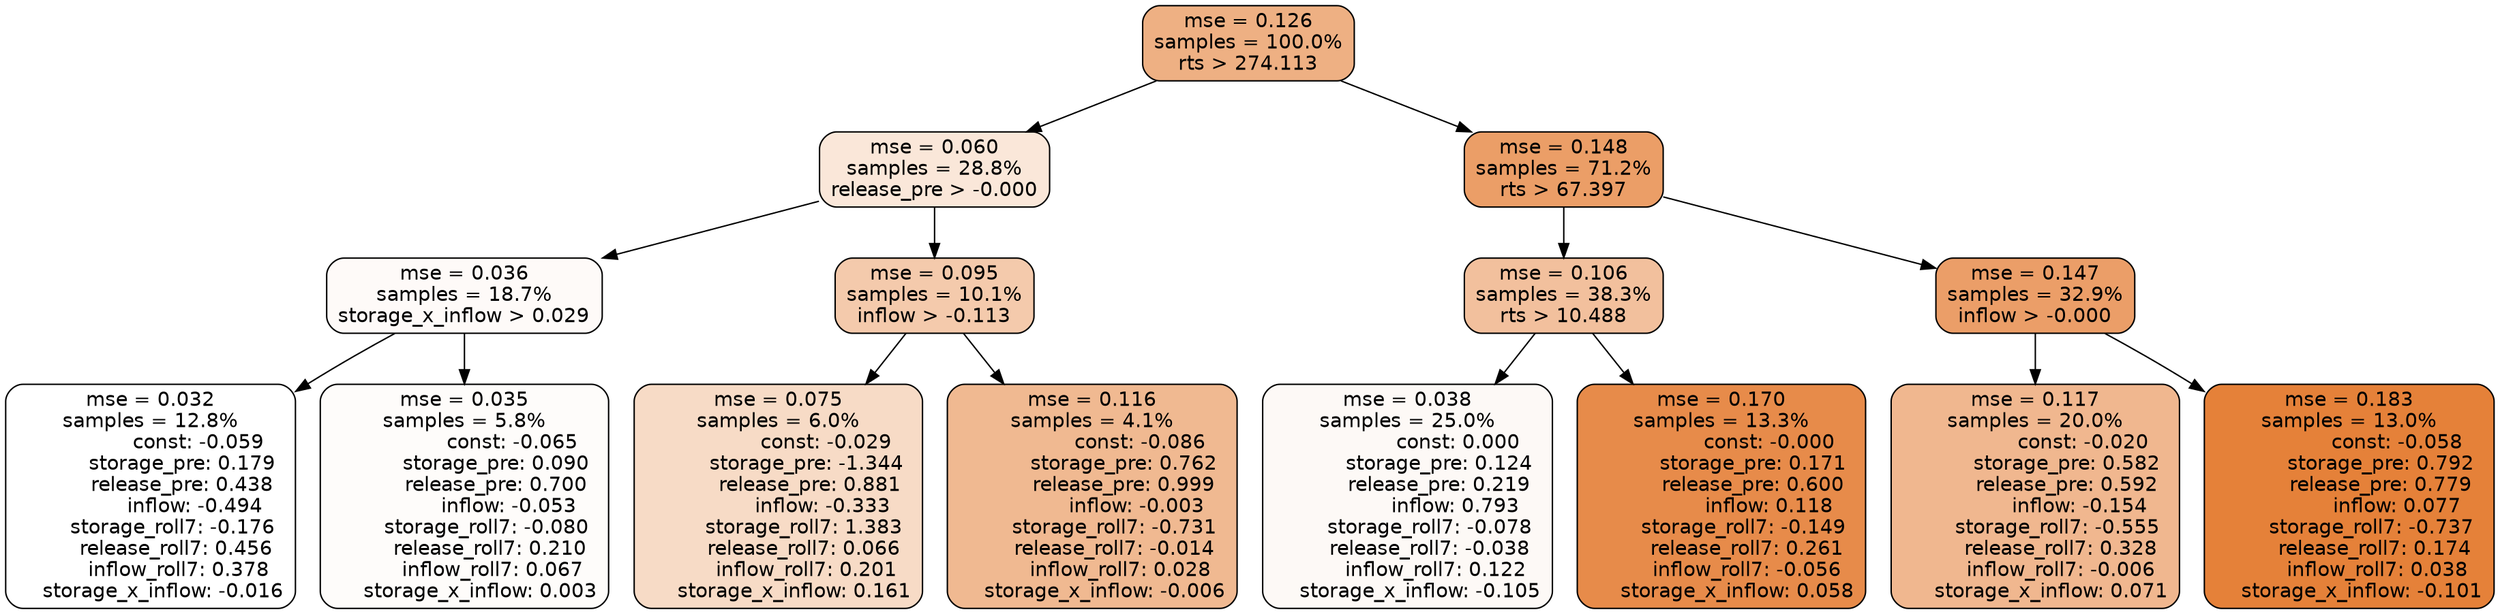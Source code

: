 digraph tree {
node [shape=rectangle, style="filled, rounded", color="black", fontname=helvetica] ;
edge [fontname=helvetica] ;
	"0" [label="mse = 0.126
samples = 100.0%
rts > 274.113", fillcolor="#eeb083"]
	"8" [label="mse = 0.060
samples = 28.8%
release_pre > -0.000", fillcolor="#fae7d9"]
	"1" [label="mse = 0.148
samples = 71.2%
rts > 67.397", fillcolor="#eb9e67"]
	"9" [label="mse = 0.036
samples = 18.7%
storage_x_inflow > 0.029", fillcolor="#fefaf8"]
	"12" [label="mse = 0.095
samples = 10.1%
inflow > -0.113", fillcolor="#f4caac"]
	"2" [label="mse = 0.106
samples = 38.3%
rts > 10.488", fillcolor="#f2c09d"]
	"5" [label="mse = 0.147
samples = 32.9%
inflow > -0.000", fillcolor="#eb9e68"]
	"10" [label="mse = 0.032
samples = 12.8%
               const: -0.059
          storage_pre: 0.179
          release_pre: 0.438
              inflow: -0.494
       storage_roll7: -0.176
        release_roll7: 0.456
         inflow_roll7: 0.378
    storage_x_inflow: -0.016", fillcolor="#ffffff"]
	"11" [label="mse = 0.035
samples = 5.8%
               const: -0.065
          storage_pre: 0.090
          release_pre: 0.700
              inflow: -0.053
       storage_roll7: -0.080
        release_roll7: 0.210
         inflow_roll7: 0.067
     storage_x_inflow: 0.003", fillcolor="#fefcfa"]
	"13" [label="mse = 0.075
samples = 6.0%
               const: -0.029
         storage_pre: -1.344
          release_pre: 0.881
              inflow: -0.333
        storage_roll7: 1.383
        release_roll7: 0.066
         inflow_roll7: 0.201
     storage_x_inflow: 0.161", fillcolor="#f7dbc6"]
	"14" [label="mse = 0.116
samples = 4.1%
               const: -0.086
          storage_pre: 0.762
          release_pre: 0.999
              inflow: -0.003
       storage_roll7: -0.731
       release_roll7: -0.014
         inflow_roll7: 0.028
    storage_x_inflow: -0.006", fillcolor="#f0b991"]
	"3" [label="mse = 0.038
samples = 25.0%
                const: 0.000
          storage_pre: 0.124
          release_pre: 0.219
               inflow: 0.793
       storage_roll7: -0.078
       release_roll7: -0.038
         inflow_roll7: 0.122
    storage_x_inflow: -0.105", fillcolor="#fdf9f6"]
	"4" [label="mse = 0.170
samples = 13.3%
               const: -0.000
          storage_pre: 0.171
          release_pre: 0.600
               inflow: 0.118
       storage_roll7: -0.149
        release_roll7: 0.261
        inflow_roll7: -0.056
     storage_x_inflow: 0.058", fillcolor="#e78b4a"]
	"6" [label="mse = 0.117
samples = 20.0%
               const: -0.020
          storage_pre: 0.582
          release_pre: 0.592
              inflow: -0.154
       storage_roll7: -0.555
        release_roll7: 0.328
        inflow_roll7: -0.006
     storage_x_inflow: 0.071", fillcolor="#f0b78f"]
	"7" [label="mse = 0.183
samples = 13.0%
               const: -0.058
          storage_pre: 0.792
          release_pre: 0.779
               inflow: 0.077
       storage_roll7: -0.737
        release_roll7: 0.174
         inflow_roll7: 0.038
    storage_x_inflow: -0.101", fillcolor="#e58139"]

	"0" -> "1"
	"0" -> "8"
	"8" -> "9"
	"8" -> "12"
	"1" -> "2"
	"1" -> "5"
	"9" -> "10"
	"9" -> "11"
	"12" -> "13"
	"12" -> "14"
	"2" -> "3"
	"2" -> "4"
	"5" -> "6"
	"5" -> "7"
}
